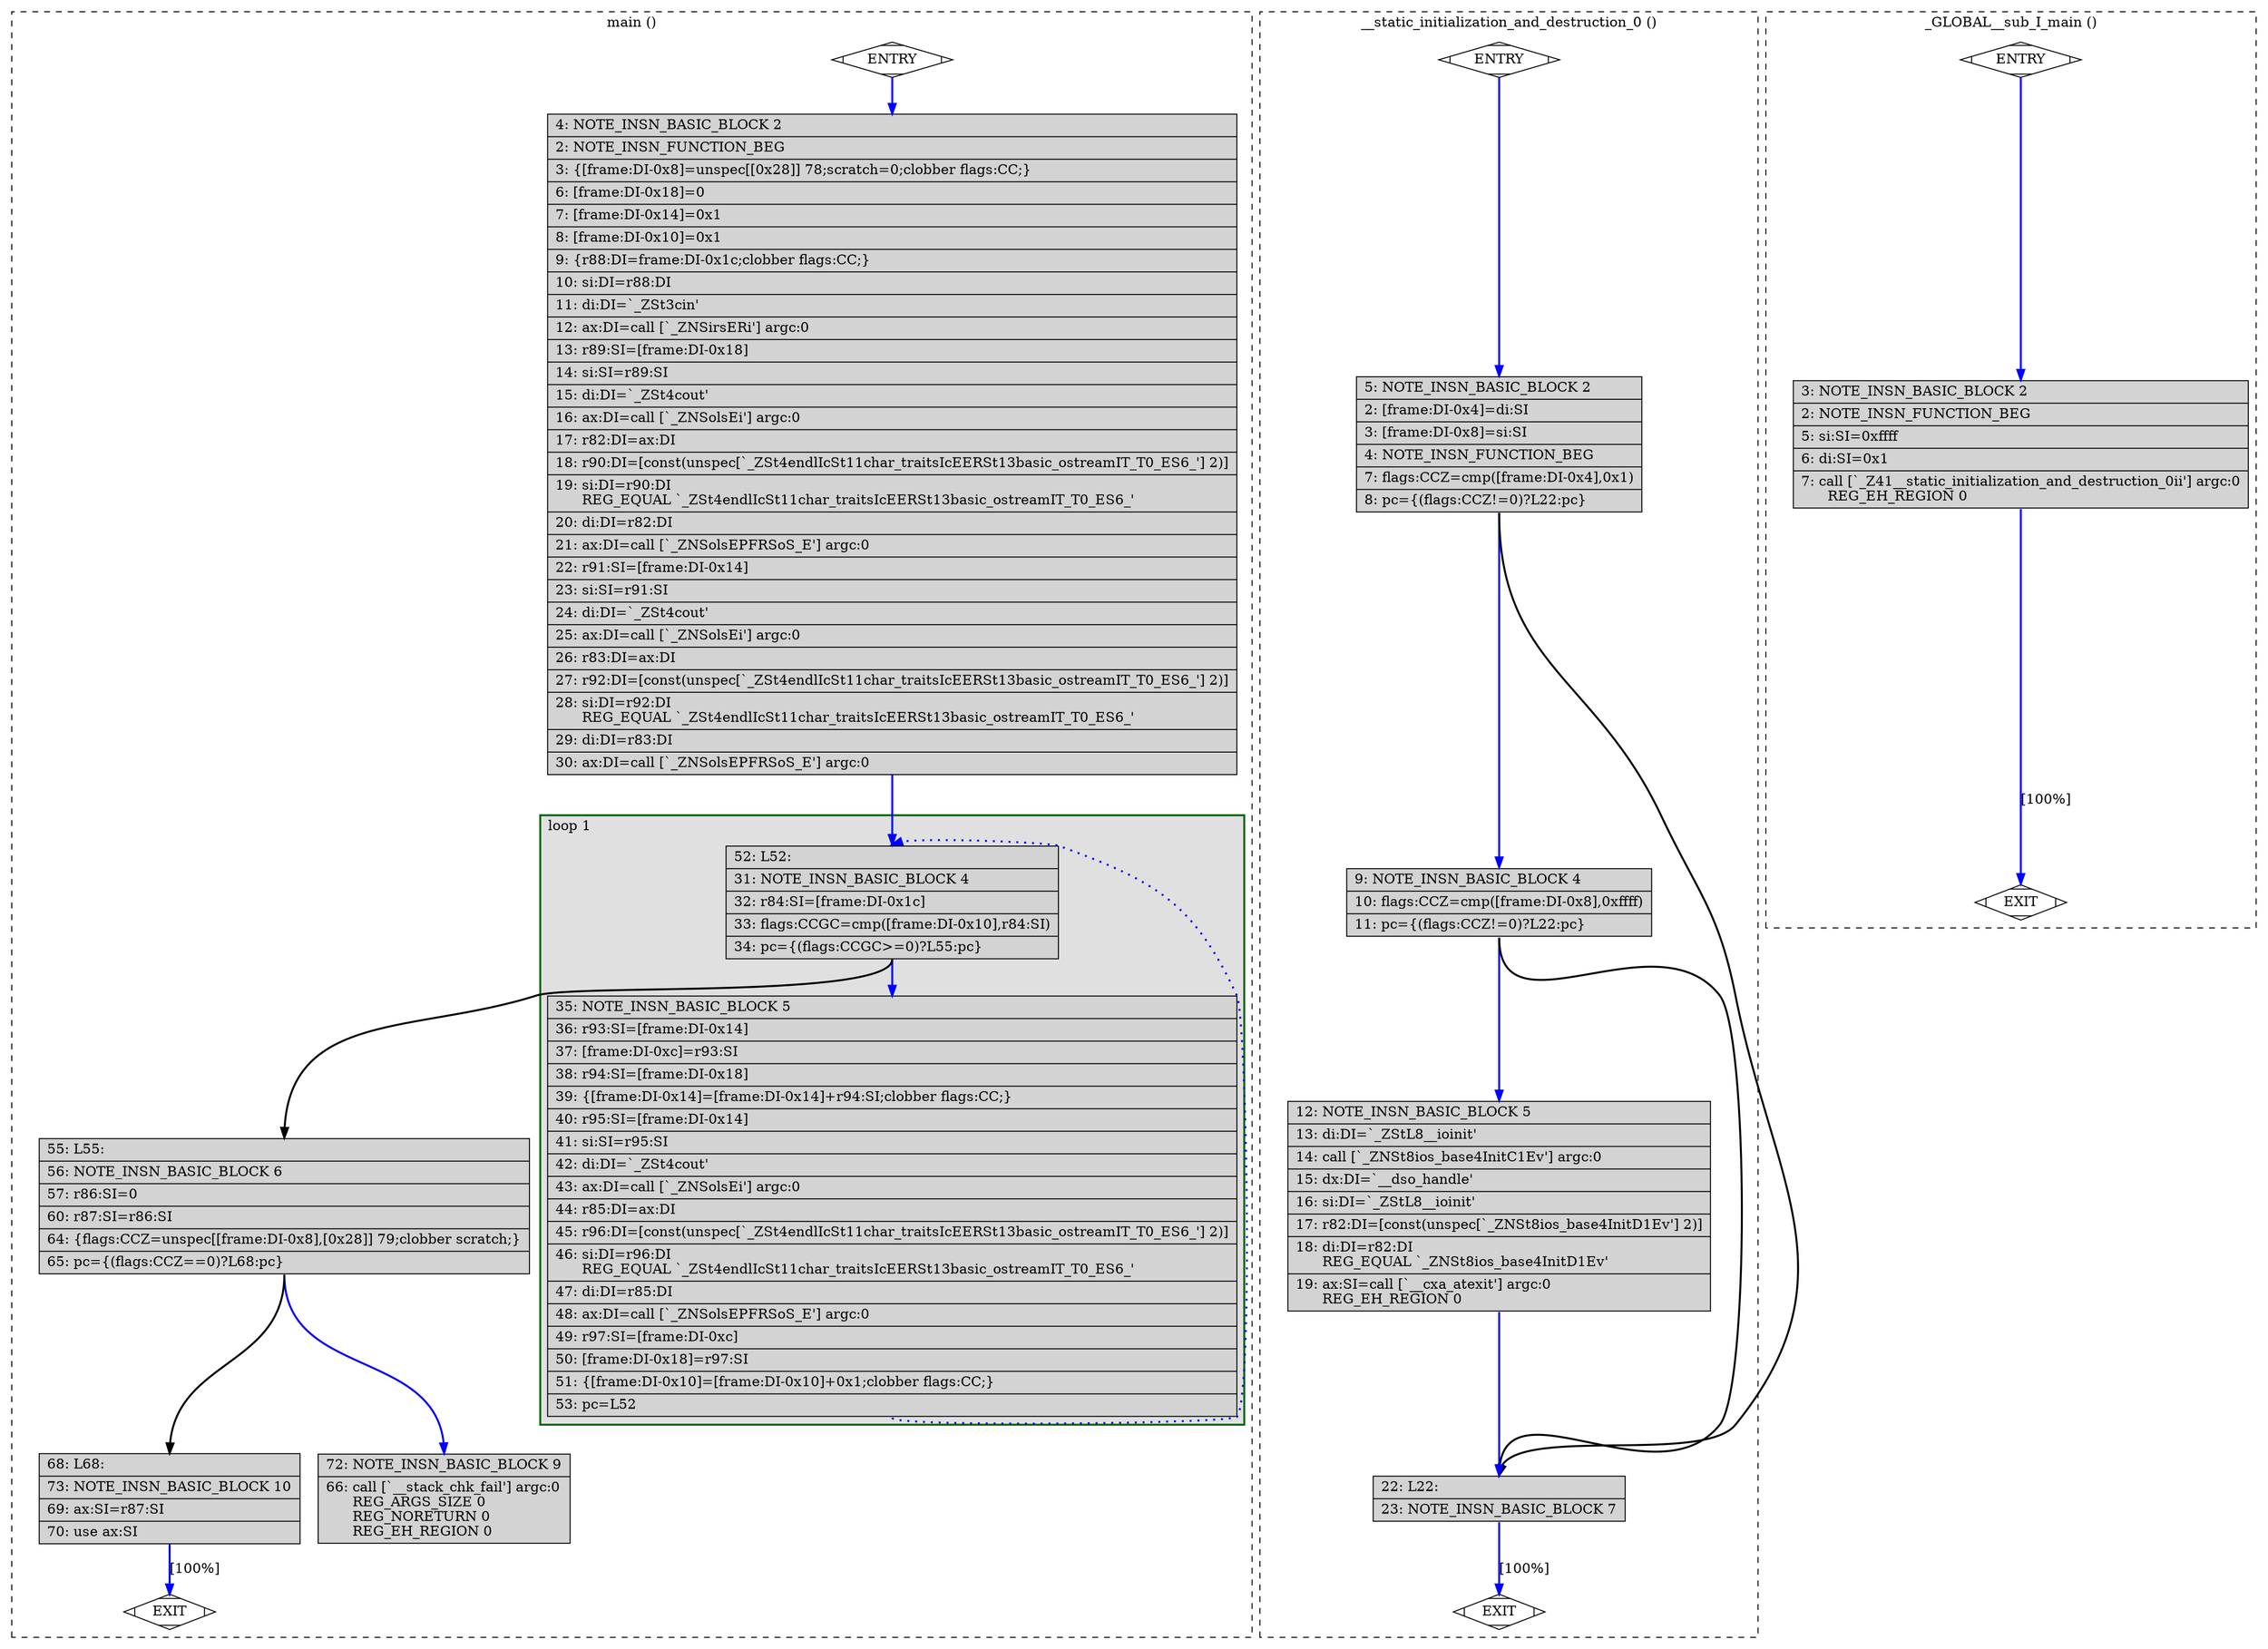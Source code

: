 digraph "prework1.cpp.234r.vregs" {
overlap=false;
subgraph "cluster_main" {
	style="dashed";
	color="black";
	label="main ()";
	subgraph cluster_1522_1 {
	style="filled";
	color="darkgreen";
	fillcolor="grey88";
	label="loop 1";
	labeljust=l;
	penwidth=2;
	fn_1522_basic_block_4 [shape=record,style=filled,fillcolor=lightgrey,label="{\ \ \ 52:\ L52:\l\
|\ \ \ 31:\ NOTE_INSN_BASIC_BLOCK\ 4\l\
|\ \ \ 32:\ r84:SI=[frame:DI-0x1c]\l\
|\ \ \ 33:\ flags:CCGC=cmp([frame:DI-0x10],r84:SI)\l\
|\ \ \ 34:\ pc=\{(flags:CCGC\>=0)?L55:pc\}\l\
}"];

	fn_1522_basic_block_5 [shape=record,style=filled,fillcolor=lightgrey,label="{\ \ \ 35:\ NOTE_INSN_BASIC_BLOCK\ 5\l\
|\ \ \ 36:\ r93:SI=[frame:DI-0x14]\l\
|\ \ \ 37:\ [frame:DI-0xc]=r93:SI\l\
|\ \ \ 38:\ r94:SI=[frame:DI-0x18]\l\
|\ \ \ 39:\ \{[frame:DI-0x14]=[frame:DI-0x14]+r94:SI;clobber\ flags:CC;\}\l\
|\ \ \ 40:\ r95:SI=[frame:DI-0x14]\l\
|\ \ \ 41:\ si:SI=r95:SI\l\
|\ \ \ 42:\ di:DI=`_ZSt4cout'\l\
|\ \ \ 43:\ ax:DI=call\ [`_ZNSolsEi']\ argc:0\l\
|\ \ \ 44:\ r85:DI=ax:DI\l\
|\ \ \ 45:\ r96:DI=[const(unspec[`_ZSt4endlIcSt11char_traitsIcEERSt13basic_ostreamIT_T0_ES6_']\ 2)]\l\
|\ \ \ 46:\ si:DI=r96:DI\l\
\ \ \ \ \ \ REG_EQUAL\ `_ZSt4endlIcSt11char_traitsIcEERSt13basic_ostreamIT_T0_ES6_'\l\
|\ \ \ 47:\ di:DI=r85:DI\l\
|\ \ \ 48:\ ax:DI=call\ [`_ZNSolsEPFRSoS_E']\ argc:0\l\
|\ \ \ 49:\ r97:SI=[frame:DI-0xc]\l\
|\ \ \ 50:\ [frame:DI-0x18]=r97:SI\l\
|\ \ \ 51:\ \{[frame:DI-0x10]=[frame:DI-0x10]+0x1;clobber\ flags:CC;\}\l\
|\ \ \ 53:\ pc=L52\l\
}"];

	}
	fn_1522_basic_block_0 [shape=Mdiamond,style=filled,fillcolor=white,label="ENTRY"];

	fn_1522_basic_block_1 [shape=Mdiamond,style=filled,fillcolor=white,label="EXIT"];

	fn_1522_basic_block_2 [shape=record,style=filled,fillcolor=lightgrey,label="{\ \ \ \ 4:\ NOTE_INSN_BASIC_BLOCK\ 2\l\
|\ \ \ \ 2:\ NOTE_INSN_FUNCTION_BEG\l\
|\ \ \ \ 3:\ \{[frame:DI-0x8]=unspec[[0x28]]\ 78;scratch=0;clobber\ flags:CC;\}\l\
|\ \ \ \ 6:\ [frame:DI-0x18]=0\l\
|\ \ \ \ 7:\ [frame:DI-0x14]=0x1\l\
|\ \ \ \ 8:\ [frame:DI-0x10]=0x1\l\
|\ \ \ \ 9:\ \{r88:DI=frame:DI-0x1c;clobber\ flags:CC;\}\l\
|\ \ \ 10:\ si:DI=r88:DI\l\
|\ \ \ 11:\ di:DI=`_ZSt3cin'\l\
|\ \ \ 12:\ ax:DI=call\ [`_ZNSirsERi']\ argc:0\l\
|\ \ \ 13:\ r89:SI=[frame:DI-0x18]\l\
|\ \ \ 14:\ si:SI=r89:SI\l\
|\ \ \ 15:\ di:DI=`_ZSt4cout'\l\
|\ \ \ 16:\ ax:DI=call\ [`_ZNSolsEi']\ argc:0\l\
|\ \ \ 17:\ r82:DI=ax:DI\l\
|\ \ \ 18:\ r90:DI=[const(unspec[`_ZSt4endlIcSt11char_traitsIcEERSt13basic_ostreamIT_T0_ES6_']\ 2)]\l\
|\ \ \ 19:\ si:DI=r90:DI\l\
\ \ \ \ \ \ REG_EQUAL\ `_ZSt4endlIcSt11char_traitsIcEERSt13basic_ostreamIT_T0_ES6_'\l\
|\ \ \ 20:\ di:DI=r82:DI\l\
|\ \ \ 21:\ ax:DI=call\ [`_ZNSolsEPFRSoS_E']\ argc:0\l\
|\ \ \ 22:\ r91:SI=[frame:DI-0x14]\l\
|\ \ \ 23:\ si:SI=r91:SI\l\
|\ \ \ 24:\ di:DI=`_ZSt4cout'\l\
|\ \ \ 25:\ ax:DI=call\ [`_ZNSolsEi']\ argc:0\l\
|\ \ \ 26:\ r83:DI=ax:DI\l\
|\ \ \ 27:\ r92:DI=[const(unspec[`_ZSt4endlIcSt11char_traitsIcEERSt13basic_ostreamIT_T0_ES6_']\ 2)]\l\
|\ \ \ 28:\ si:DI=r92:DI\l\
\ \ \ \ \ \ REG_EQUAL\ `_ZSt4endlIcSt11char_traitsIcEERSt13basic_ostreamIT_T0_ES6_'\l\
|\ \ \ 29:\ di:DI=r83:DI\l\
|\ \ \ 30:\ ax:DI=call\ [`_ZNSolsEPFRSoS_E']\ argc:0\l\
}"];

	fn_1522_basic_block_6 [shape=record,style=filled,fillcolor=lightgrey,label="{\ \ \ 55:\ L55:\l\
|\ \ \ 56:\ NOTE_INSN_BASIC_BLOCK\ 6\l\
|\ \ \ 57:\ r86:SI=0\l\
|\ \ \ 60:\ r87:SI=r86:SI\l\
|\ \ \ 64:\ \{flags:CCZ=unspec[[frame:DI-0x8],[0x28]]\ 79;clobber\ scratch;\}\l\
|\ \ \ 65:\ pc=\{(flags:CCZ==0)?L68:pc\}\l\
}"];

	fn_1522_basic_block_9 [shape=record,style=filled,fillcolor=lightgrey,label="{\ \ \ 72:\ NOTE_INSN_BASIC_BLOCK\ 9\l\
|\ \ \ 66:\ call\ [`__stack_chk_fail']\ argc:0\l\
\ \ \ \ \ \ REG_ARGS_SIZE\ 0\l\
\ \ \ \ \ \ REG_NORETURN\ 0\l\
\ \ \ \ \ \ REG_EH_REGION\ 0\l\
}"];

	fn_1522_basic_block_10 [shape=record,style=filled,fillcolor=lightgrey,label="{\ \ \ 68:\ L68:\l\
|\ \ \ 73:\ NOTE_INSN_BASIC_BLOCK\ 10\l\
|\ \ \ 69:\ ax:SI=r87:SI\l\
|\ \ \ 70:\ use\ ax:SI\l\
}"];

	fn_1522_basic_block_0:s -> fn_1522_basic_block_2:n [style="solid,bold",color=blue,weight=100,constraint=true];
	fn_1522_basic_block_2:s -> fn_1522_basic_block_4:n [style="solid,bold",color=blue,weight=100,constraint=true];
	fn_1522_basic_block_4:s -> fn_1522_basic_block_6:n [style="solid,bold",color=black,weight=10,constraint=true];
	fn_1522_basic_block_4:s -> fn_1522_basic_block_5:n [style="solid,bold",color=blue,weight=100,constraint=true];
	fn_1522_basic_block_5:s -> fn_1522_basic_block_4:n [style="dotted,bold",color=blue,weight=10,constraint=false];
	fn_1522_basic_block_6:s -> fn_1522_basic_block_10:n [style="solid,bold",color=black,weight=10,constraint=true];
	fn_1522_basic_block_6:s -> fn_1522_basic_block_9:n [style="solid,bold",color=blue,weight=100,constraint=true];
	fn_1522_basic_block_10:s -> fn_1522_basic_block_1:n [style="solid,bold",color=blue,weight=100,constraint=true,label="[100%]"];
	fn_1522_basic_block_0:s -> fn_1522_basic_block_1:n [style="invis",constraint=true];
}
subgraph "cluster___static_initialization_and_destruction_0" {
	style="dashed";
	color="black";
	label="__static_initialization_and_destruction_0 ()";
	fn_2008_basic_block_0 [shape=Mdiamond,style=filled,fillcolor=white,label="ENTRY"];

	fn_2008_basic_block_1 [shape=Mdiamond,style=filled,fillcolor=white,label="EXIT"];

	fn_2008_basic_block_2 [shape=record,style=filled,fillcolor=lightgrey,label="{\ \ \ \ 5:\ NOTE_INSN_BASIC_BLOCK\ 2\l\
|\ \ \ \ 2:\ [frame:DI-0x4]=di:SI\l\
|\ \ \ \ 3:\ [frame:DI-0x8]=si:SI\l\
|\ \ \ \ 4:\ NOTE_INSN_FUNCTION_BEG\l\
|\ \ \ \ 7:\ flags:CCZ=cmp([frame:DI-0x4],0x1)\l\
|\ \ \ \ 8:\ pc=\{(flags:CCZ!=0)?L22:pc\}\l\
}"];

	fn_2008_basic_block_4 [shape=record,style=filled,fillcolor=lightgrey,label="{\ \ \ \ 9:\ NOTE_INSN_BASIC_BLOCK\ 4\l\
|\ \ \ 10:\ flags:CCZ=cmp([frame:DI-0x8],0xffff)\l\
|\ \ \ 11:\ pc=\{(flags:CCZ!=0)?L22:pc\}\l\
}"];

	fn_2008_basic_block_5 [shape=record,style=filled,fillcolor=lightgrey,label="{\ \ \ 12:\ NOTE_INSN_BASIC_BLOCK\ 5\l\
|\ \ \ 13:\ di:DI=`_ZStL8__ioinit'\l\
|\ \ \ 14:\ call\ [`_ZNSt8ios_base4InitC1Ev']\ argc:0\l\
|\ \ \ 15:\ dx:DI=`__dso_handle'\l\
|\ \ \ 16:\ si:DI=`_ZStL8__ioinit'\l\
|\ \ \ 17:\ r82:DI=[const(unspec[`_ZNSt8ios_base4InitD1Ev']\ 2)]\l\
|\ \ \ 18:\ di:DI=r82:DI\l\
\ \ \ \ \ \ REG_EQUAL\ `_ZNSt8ios_base4InitD1Ev'\l\
|\ \ \ 19:\ ax:SI=call\ [`__cxa_atexit']\ argc:0\l\
\ \ \ \ \ \ REG_EH_REGION\ 0\l\
}"];

	fn_2008_basic_block_7 [shape=record,style=filled,fillcolor=lightgrey,label="{\ \ \ 22:\ L22:\l\
|\ \ \ 23:\ NOTE_INSN_BASIC_BLOCK\ 7\l\
}"];

	fn_2008_basic_block_0:s -> fn_2008_basic_block_2:n [style="solid,bold",color=blue,weight=100,constraint=true];
	fn_2008_basic_block_2:s -> fn_2008_basic_block_4:n [style="solid,bold",color=blue,weight=100,constraint=true];
	fn_2008_basic_block_2:s -> fn_2008_basic_block_7:n [style="solid,bold",color=black,weight=10,constraint=true];
	fn_2008_basic_block_4:s -> fn_2008_basic_block_5:n [style="solid,bold",color=blue,weight=100,constraint=true];
	fn_2008_basic_block_4:s -> fn_2008_basic_block_7:n [style="solid,bold",color=black,weight=10,constraint=true];
	fn_2008_basic_block_5:s -> fn_2008_basic_block_7:n [style="solid,bold",color=blue,weight=100,constraint=true];
	fn_2008_basic_block_7:s -> fn_2008_basic_block_1:n [style="solid,bold",color=blue,weight=100,constraint=true,label="[100%]"];
	fn_2008_basic_block_0:s -> fn_2008_basic_block_1:n [style="invis",constraint=true];
}
subgraph "cluster__GLOBAL__sub_I_main" {
	style="dashed";
	color="black";
	label="_GLOBAL__sub_I_main ()";
	fn_2009_basic_block_0 [shape=Mdiamond,style=filled,fillcolor=white,label="ENTRY"];

	fn_2009_basic_block_1 [shape=Mdiamond,style=filled,fillcolor=white,label="EXIT"];

	fn_2009_basic_block_2 [shape=record,style=filled,fillcolor=lightgrey,label="{\ \ \ \ 3:\ NOTE_INSN_BASIC_BLOCK\ 2\l\
|\ \ \ \ 2:\ NOTE_INSN_FUNCTION_BEG\l\
|\ \ \ \ 5:\ si:SI=0xffff\l\
|\ \ \ \ 6:\ di:SI=0x1\l\
|\ \ \ \ 7:\ call\ [`_Z41__static_initialization_and_destruction_0ii']\ argc:0\l\
\ \ \ \ \ \ REG_EH_REGION\ 0\l\
}"];

	fn_2009_basic_block_0:s -> fn_2009_basic_block_2:n [style="solid,bold",color=blue,weight=100,constraint=true];
	fn_2009_basic_block_2:s -> fn_2009_basic_block_1:n [style="solid,bold",color=blue,weight=100,constraint=true,label="[100%]"];
	fn_2009_basic_block_0:s -> fn_2009_basic_block_1:n [style="invis",constraint=true];
}
}
